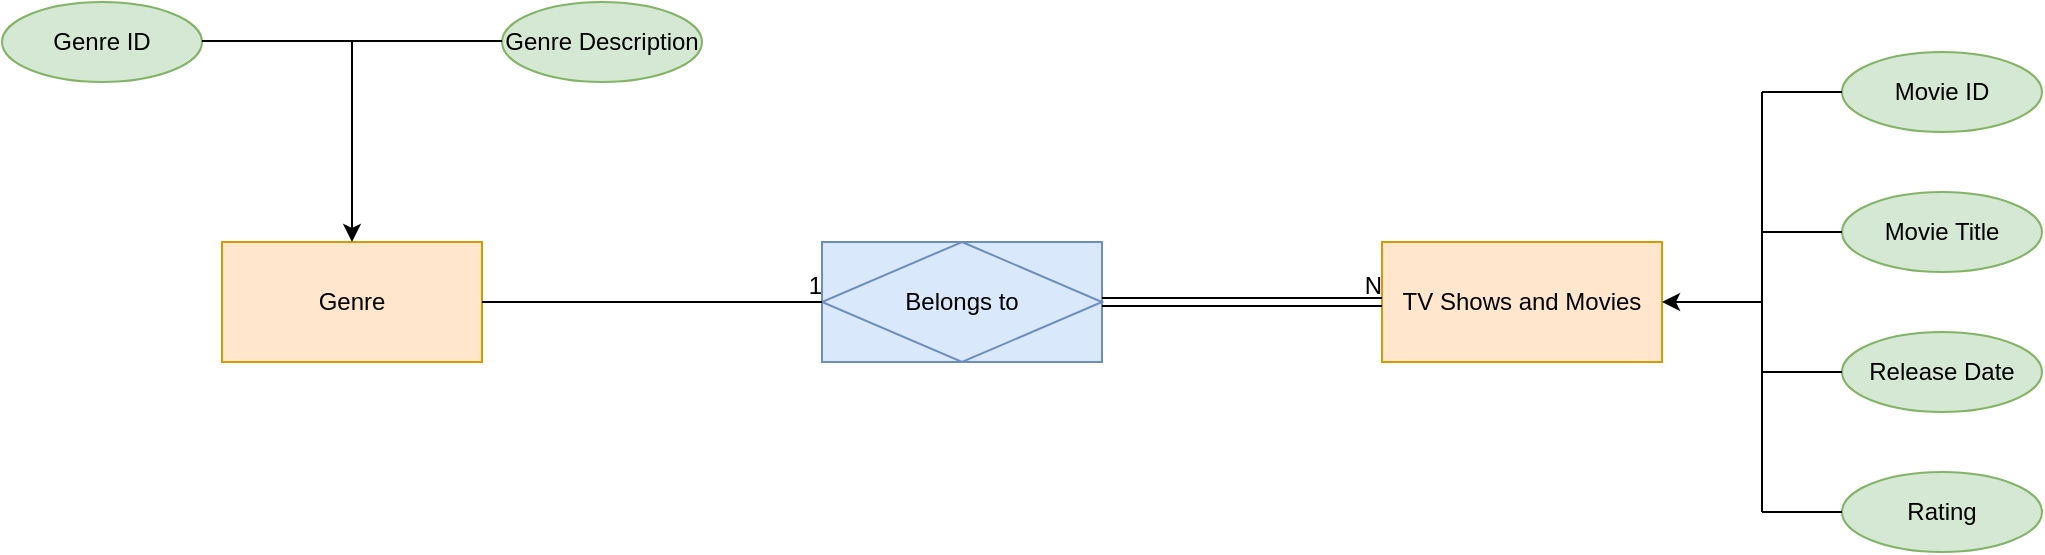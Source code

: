 <mxfile version="15.9.1" type="github">
  <diagram id="vIxli9DI9CL3hc1L__Mi" name="Page-1">
    <mxGraphModel dx="1422" dy="780" grid="1" gridSize="10" guides="1" tooltips="1" connect="1" arrows="1" fold="1" page="1" pageScale="1" pageWidth="1654" pageHeight="2336" math="0" shadow="0">
      <root>
        <mxCell id="0" />
        <mxCell id="1" parent="0" />
        <mxCell id="NIfGBF_LidaSrqxh-zxE-1" value="Genre" style="whiteSpace=wrap;html=1;align=center;fillColor=#ffe6cc;strokeColor=#d79b00;" parent="1" vertex="1">
          <mxGeometry x="340" y="180" width="130" height="60" as="geometry" />
        </mxCell>
        <mxCell id="NIfGBF_LidaSrqxh-zxE-2" value="Genre ID" style="ellipse;whiteSpace=wrap;html=1;align=center;fillColor=#d5e8d4;strokeColor=#82b366;" parent="1" vertex="1">
          <mxGeometry x="230" y="60" width="100" height="40" as="geometry" />
        </mxCell>
        <mxCell id="NIfGBF_LidaSrqxh-zxE-3" value="Genre Description" style="ellipse;whiteSpace=wrap;html=1;align=center;fillColor=#d5e8d4;strokeColor=#82b366;" parent="1" vertex="1">
          <mxGeometry x="480" y="60" width="100" height="40" as="geometry" />
        </mxCell>
        <mxCell id="NIfGBF_LidaSrqxh-zxE-6" value="" style="endArrow=classic;html=1;rounded=0;entryX=0.5;entryY=0;entryDx=0;entryDy=0;" parent="1" target="NIfGBF_LidaSrqxh-zxE-1" edge="1">
          <mxGeometry width="50" height="50" relative="1" as="geometry">
            <mxPoint x="405" y="80" as="sourcePoint" />
            <mxPoint x="390" y="100.5" as="targetPoint" />
          </mxGeometry>
        </mxCell>
        <mxCell id="NIfGBF_LidaSrqxh-zxE-7" value="" style="endArrow=none;html=1;rounded=0;" parent="1" edge="1">
          <mxGeometry width="50" height="50" relative="1" as="geometry">
            <mxPoint x="330" y="79.5" as="sourcePoint" />
            <mxPoint x="480" y="79.5" as="targetPoint" />
          </mxGeometry>
        </mxCell>
        <mxCell id="NIfGBF_LidaSrqxh-zxE-9" value="Belongs to" style="shape=associativeEntity;whiteSpace=wrap;html=1;align=center;fillColor=#dae8fc;strokeColor=#6c8ebf;" parent="1" vertex="1">
          <mxGeometry x="640" y="180" width="140" height="60" as="geometry" />
        </mxCell>
        <mxCell id="NIfGBF_LidaSrqxh-zxE-10" value="" style="endArrow=none;html=1;rounded=0;exitX=1;exitY=0.5;exitDx=0;exitDy=0;entryX=0;entryY=0.5;entryDx=0;entryDy=0;" parent="1" source="NIfGBF_LidaSrqxh-zxE-1" target="NIfGBF_LidaSrqxh-zxE-9" edge="1">
          <mxGeometry relative="1" as="geometry">
            <mxPoint x="470" y="239" as="sourcePoint" />
            <mxPoint x="630" y="239" as="targetPoint" />
          </mxGeometry>
        </mxCell>
        <mxCell id="NIfGBF_LidaSrqxh-zxE-11" value="1" style="resizable=0;html=1;align=right;verticalAlign=bottom;" parent="NIfGBF_LidaSrqxh-zxE-10" connectable="0" vertex="1">
          <mxGeometry x="1" relative="1" as="geometry" />
        </mxCell>
        <mxCell id="NIfGBF_LidaSrqxh-zxE-12" value="TV Shows and Movies" style="whiteSpace=wrap;html=1;align=center;fillColor=#ffe6cc;strokeColor=#d79b00;" parent="1" vertex="1">
          <mxGeometry x="920" y="180" width="140" height="60" as="geometry" />
        </mxCell>
        <mxCell id="NIfGBF_LidaSrqxh-zxE-13" value="" style="shape=link;html=1;rounded=0;exitX=1;exitY=0.5;exitDx=0;exitDy=0;entryX=0;entryY=0.5;entryDx=0;entryDy=0;" parent="1" source="NIfGBF_LidaSrqxh-zxE-9" target="NIfGBF_LidaSrqxh-zxE-12" edge="1">
          <mxGeometry relative="1" as="geometry">
            <mxPoint x="810" y="200" as="sourcePoint" />
            <mxPoint x="970" y="200" as="targetPoint" />
          </mxGeometry>
        </mxCell>
        <mxCell id="NIfGBF_LidaSrqxh-zxE-14" value="N" style="resizable=0;html=1;align=right;verticalAlign=bottom;" parent="NIfGBF_LidaSrqxh-zxE-13" connectable="0" vertex="1">
          <mxGeometry x="1" relative="1" as="geometry" />
        </mxCell>
        <mxCell id="en8W7bjXeNqJYoDH670p-1" value="Movie ID" style="ellipse;whiteSpace=wrap;html=1;align=center;fillColor=#d5e8d4;strokeColor=#82b366;" vertex="1" parent="1">
          <mxGeometry x="1150" y="85" width="100" height="40" as="geometry" />
        </mxCell>
        <mxCell id="en8W7bjXeNqJYoDH670p-2" value="Movie Title" style="ellipse;whiteSpace=wrap;html=1;align=center;fillColor=#d5e8d4;strokeColor=#82b366;" vertex="1" parent="1">
          <mxGeometry x="1150" y="155" width="100" height="40" as="geometry" />
        </mxCell>
        <mxCell id="en8W7bjXeNqJYoDH670p-3" value="Release Date" style="ellipse;whiteSpace=wrap;html=1;align=center;fillColor=#d5e8d4;strokeColor=#82b366;" vertex="1" parent="1">
          <mxGeometry x="1150" y="225" width="100" height="40" as="geometry" />
        </mxCell>
        <mxCell id="en8W7bjXeNqJYoDH670p-4" value="Rating" style="ellipse;whiteSpace=wrap;html=1;align=center;fillColor=#d5e8d4;strokeColor=#82b366;" vertex="1" parent="1">
          <mxGeometry x="1150" y="295" width="100" height="40" as="geometry" />
        </mxCell>
        <mxCell id="en8W7bjXeNqJYoDH670p-5" value="" style="endArrow=none;html=1;rounded=0;entryX=0;entryY=0.5;entryDx=0;entryDy=0;" edge="1" parent="1" target="en8W7bjXeNqJYoDH670p-1">
          <mxGeometry width="50" height="50" relative="1" as="geometry">
            <mxPoint x="1110" y="105" as="sourcePoint" />
            <mxPoint x="1140" y="104.5" as="targetPoint" />
          </mxGeometry>
        </mxCell>
        <mxCell id="en8W7bjXeNqJYoDH670p-6" value="" style="endArrow=none;html=1;rounded=0;entryX=0;entryY=0.5;entryDx=0;entryDy=0;" edge="1" parent="1" target="en8W7bjXeNqJYoDH670p-2">
          <mxGeometry width="50" height="50" relative="1" as="geometry">
            <mxPoint x="1110" y="175" as="sourcePoint" />
            <mxPoint x="1130" y="174.5" as="targetPoint" />
          </mxGeometry>
        </mxCell>
        <mxCell id="en8W7bjXeNqJYoDH670p-7" value="" style="endArrow=none;html=1;rounded=0;entryX=0;entryY=0.5;entryDx=0;entryDy=0;" edge="1" parent="1" target="en8W7bjXeNqJYoDH670p-3">
          <mxGeometry width="50" height="50" relative="1" as="geometry">
            <mxPoint x="1110" y="245" as="sourcePoint" />
            <mxPoint x="1140" y="244.5" as="targetPoint" />
          </mxGeometry>
        </mxCell>
        <mxCell id="en8W7bjXeNqJYoDH670p-8" value="" style="endArrow=none;html=1;rounded=0;entryX=0;entryY=0.5;entryDx=0;entryDy=0;" edge="1" parent="1" target="en8W7bjXeNqJYoDH670p-4">
          <mxGeometry width="50" height="50" relative="1" as="geometry">
            <mxPoint x="1110" y="315" as="sourcePoint" />
            <mxPoint x="1140" y="314.5" as="targetPoint" />
          </mxGeometry>
        </mxCell>
        <mxCell id="en8W7bjXeNqJYoDH670p-9" value="" style="endArrow=none;html=1;rounded=0;" edge="1" parent="1">
          <mxGeometry width="50" height="50" relative="1" as="geometry">
            <mxPoint x="1110" y="315" as="sourcePoint" />
            <mxPoint x="1110" y="105" as="targetPoint" />
          </mxGeometry>
        </mxCell>
        <mxCell id="en8W7bjXeNqJYoDH670p-10" value="" style="endArrow=classic;html=1;rounded=0;entryX=1;entryY=0.5;entryDx=0;entryDy=0;" edge="1" parent="1" target="NIfGBF_LidaSrqxh-zxE-12">
          <mxGeometry width="50" height="50" relative="1" as="geometry">
            <mxPoint x="1110" y="210" as="sourcePoint" />
            <mxPoint x="1070" y="209.5" as="targetPoint" />
          </mxGeometry>
        </mxCell>
      </root>
    </mxGraphModel>
  </diagram>
</mxfile>
